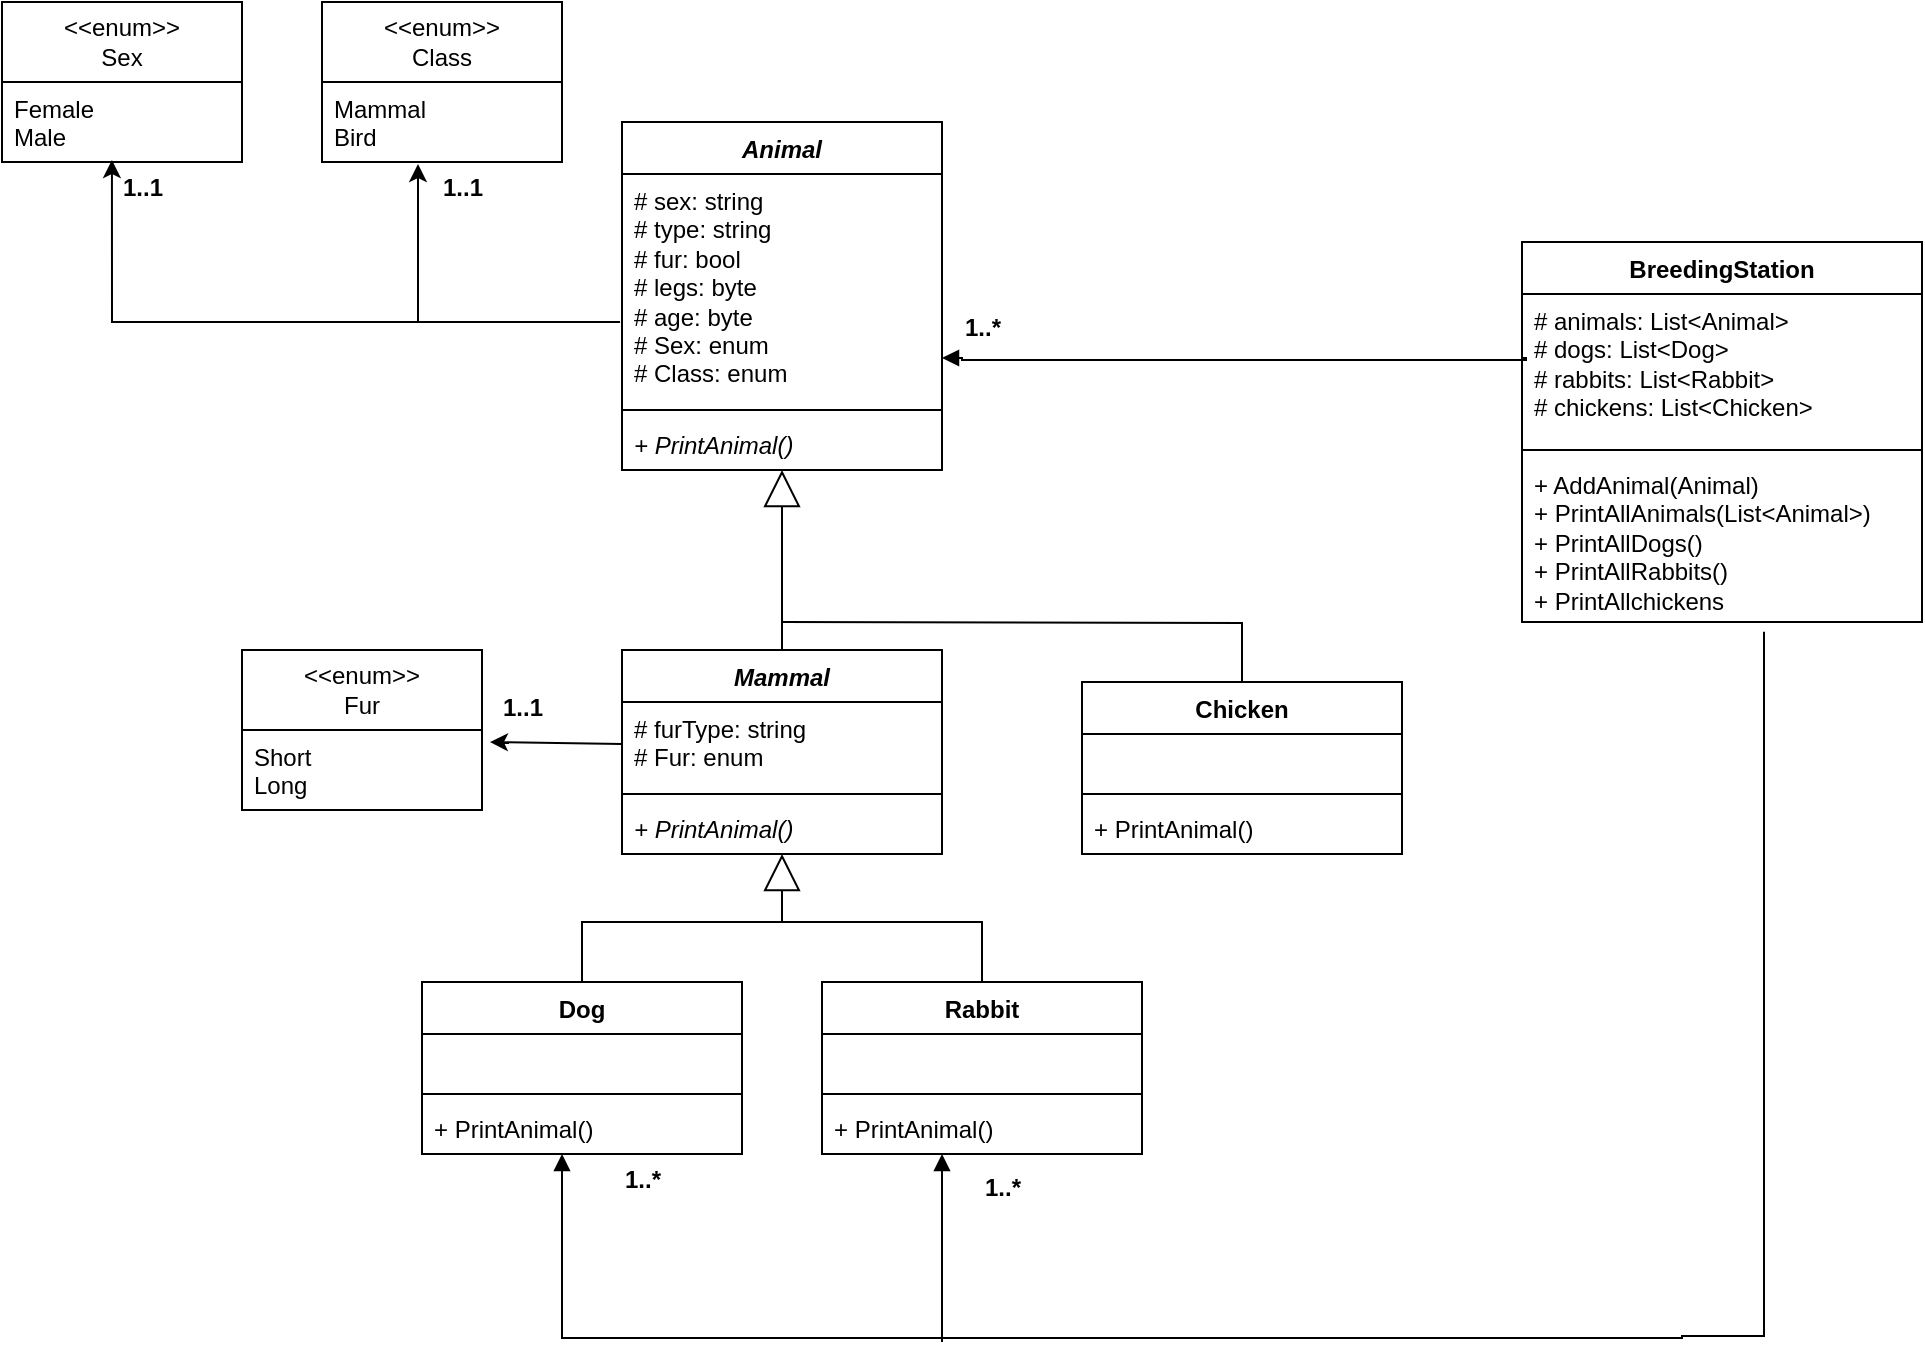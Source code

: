 <mxfile version="21.6.9" type="device">
  <diagram id="C5RBs43oDa-KdzZeNtuy" name="Page-1">
    <mxGraphModel dx="2901" dy="1061" grid="1" gridSize="10" guides="1" tooltips="1" connect="1" arrows="1" fold="1" page="1" pageScale="1" pageWidth="827" pageHeight="1169" math="0" shadow="0">
      <root>
        <mxCell id="WIyWlLk6GJQsqaUBKTNV-0" />
        <mxCell id="WIyWlLk6GJQsqaUBKTNV-1" parent="WIyWlLk6GJQsqaUBKTNV-0" />
        <mxCell id="F7OVti9vhl8IU22amz1F-4" value="&lt;i&gt;Mammal&lt;/i&gt;" style="swimlane;fontStyle=1;align=center;verticalAlign=top;childLayout=stackLayout;horizontal=1;startSize=26;horizontalStack=0;resizeParent=1;resizeParentMax=0;resizeLast=0;collapsible=1;marginBottom=0;whiteSpace=wrap;html=1;" parent="WIyWlLk6GJQsqaUBKTNV-1" vertex="1">
          <mxGeometry x="-450" y="524" width="160" height="102" as="geometry" />
        </mxCell>
        <mxCell id="F7OVti9vhl8IU22amz1F-5" value="&lt;div&gt;# furType: string&lt;/div&gt;&lt;div&gt;# Fur: enum&lt;br&gt;&lt;/div&gt;" style="text;strokeColor=none;fillColor=none;align=left;verticalAlign=top;spacingLeft=4;spacingRight=4;overflow=hidden;rotatable=0;points=[[0,0.5],[1,0.5]];portConstraint=eastwest;whiteSpace=wrap;html=1;" parent="F7OVti9vhl8IU22amz1F-4" vertex="1">
          <mxGeometry y="26" width="160" height="42" as="geometry" />
        </mxCell>
        <mxCell id="F7OVti9vhl8IU22amz1F-6" value="" style="line;strokeWidth=1;fillColor=none;align=left;verticalAlign=middle;spacingTop=-1;spacingLeft=3;spacingRight=3;rotatable=0;labelPosition=right;points=[];portConstraint=eastwest;strokeColor=inherit;" parent="F7OVti9vhl8IU22amz1F-4" vertex="1">
          <mxGeometry y="68" width="160" height="8" as="geometry" />
        </mxCell>
        <mxCell id="F7OVti9vhl8IU22amz1F-7" value="&lt;i&gt;+ PrintAnimal()&lt;/i&gt;" style="text;strokeColor=none;fillColor=none;align=left;verticalAlign=top;spacingLeft=4;spacingRight=4;overflow=hidden;rotatable=0;points=[[0,0.5],[1,0.5]];portConstraint=eastwest;whiteSpace=wrap;html=1;" parent="F7OVti9vhl8IU22amz1F-4" vertex="1">
          <mxGeometry y="76" width="160" height="26" as="geometry" />
        </mxCell>
        <mxCell id="F7OVti9vhl8IU22amz1F-8" value="BreedingStation" style="swimlane;fontStyle=1;align=center;verticalAlign=top;childLayout=stackLayout;horizontal=1;startSize=26;horizontalStack=0;resizeParent=1;resizeParentMax=0;resizeLast=0;collapsible=1;marginBottom=0;whiteSpace=wrap;html=1;" parent="WIyWlLk6GJQsqaUBKTNV-1" vertex="1">
          <mxGeometry y="320" width="200" height="190" as="geometry" />
        </mxCell>
        <mxCell id="F7OVti9vhl8IU22amz1F-9" value="# animals: List&amp;lt;Animal&amp;gt;&lt;br&gt;# dogs: List&amp;lt;Dog&amp;gt;&lt;br&gt;# rabbits: List&amp;lt;Rabbit&amp;gt;&lt;br&gt;# chickens: List&amp;lt;Chicken&amp;gt;" style="text;strokeColor=none;fillColor=none;align=left;verticalAlign=top;spacingLeft=4;spacingRight=4;overflow=hidden;rotatable=0;points=[[0,0.5],[1,0.5]];portConstraint=eastwest;whiteSpace=wrap;html=1;" parent="F7OVti9vhl8IU22amz1F-8" vertex="1">
          <mxGeometry y="26" width="200" height="74" as="geometry" />
        </mxCell>
        <mxCell id="F7OVti9vhl8IU22amz1F-10" value="" style="line;strokeWidth=1;fillColor=none;align=left;verticalAlign=middle;spacingTop=-1;spacingLeft=3;spacingRight=3;rotatable=0;labelPosition=right;points=[];portConstraint=eastwest;strokeColor=inherit;" parent="F7OVti9vhl8IU22amz1F-8" vertex="1">
          <mxGeometry y="100" width="200" height="8" as="geometry" />
        </mxCell>
        <mxCell id="F7OVti9vhl8IU22amz1F-11" value="+ AddAnimal(Animal)&lt;br&gt;&lt;div&gt;+ PrintAllAnimals(List&amp;lt;Animal&amp;gt;)&lt;/div&gt;&lt;div&gt;+ PrintAllDogs()&lt;/div&gt;&lt;div&gt;+ PrintAllRabbits()&lt;/div&gt;&lt;div&gt;+ PrintAllchickens&lt;br&gt;&lt;/div&gt;" style="text;strokeColor=none;fillColor=none;align=left;verticalAlign=top;spacingLeft=4;spacingRight=4;overflow=hidden;rotatable=0;points=[[0,0.5],[1,0.5]];portConstraint=eastwest;whiteSpace=wrap;html=1;" parent="F7OVti9vhl8IU22amz1F-8" vertex="1">
          <mxGeometry y="108" width="200" height="82" as="geometry" />
        </mxCell>
        <mxCell id="F7OVti9vhl8IU22amz1F-12" value="" style="endArrow=block;endSize=16;endFill=0;html=1;rounded=0;exitX=0.5;exitY=0;exitDx=0;exitDy=0;entryX=0.5;entryY=1;entryDx=0;entryDy=0;" parent="WIyWlLk6GJQsqaUBKTNV-1" source="F7OVti9vhl8IU22amz1F-4" target="NXgrYNgoxEBcnvhz99aA-39" edge="1">
          <mxGeometry width="160" relative="1" as="geometry">
            <mxPoint x="-110" y="550" as="sourcePoint" />
            <mxPoint x="-370" y="430" as="targetPoint" />
          </mxGeometry>
        </mxCell>
        <mxCell id="F7OVti9vhl8IU22amz1F-13" value="" style="endArrow=block;endFill=1;html=1;edgeStyle=orthogonalEdgeStyle;align=left;verticalAlign=top;rounded=0;entryX=1;entryY=0.5;entryDx=0;entryDy=0;" parent="WIyWlLk6GJQsqaUBKTNV-1" edge="1">
          <mxGeometry x="-1" relative="1" as="geometry">
            <mxPoint y="378" as="sourcePoint" />
            <mxPoint x="-290" y="378" as="targetPoint" />
            <Array as="points">
              <mxPoint x="2" y="379" />
              <mxPoint x="-280" y="379" />
              <mxPoint x="-280" y="378" />
            </Array>
          </mxGeometry>
        </mxCell>
        <mxCell id="F7OVti9vhl8IU22amz1F-15" value="1..*" style="text;align=center;fontStyle=1;verticalAlign=middle;spacingLeft=3;spacingRight=3;strokeColor=none;rotatable=0;points=[[0,0.5],[1,0.5]];portConstraint=eastwest;html=1;" parent="WIyWlLk6GJQsqaUBKTNV-1" vertex="1">
          <mxGeometry x="-310" y="350" width="80" height="26" as="geometry" />
        </mxCell>
        <mxCell id="F7OVti9vhl8IU22amz1F-16" value="Dog" style="swimlane;fontStyle=1;align=center;verticalAlign=top;childLayout=stackLayout;horizontal=1;startSize=26;horizontalStack=0;resizeParent=1;resizeParentMax=0;resizeLast=0;collapsible=1;marginBottom=0;whiteSpace=wrap;html=1;" parent="WIyWlLk6GJQsqaUBKTNV-1" vertex="1">
          <mxGeometry x="-550" y="690" width="160" height="86" as="geometry" />
        </mxCell>
        <mxCell id="F7OVti9vhl8IU22amz1F-17" value="&amp;nbsp; &amp;nbsp;" style="text;strokeColor=none;fillColor=none;align=left;verticalAlign=top;spacingLeft=4;spacingRight=4;overflow=hidden;rotatable=0;points=[[0,0.5],[1,0.5]];portConstraint=eastwest;whiteSpace=wrap;html=1;" parent="F7OVti9vhl8IU22amz1F-16" vertex="1">
          <mxGeometry y="26" width="160" height="26" as="geometry" />
        </mxCell>
        <mxCell id="F7OVti9vhl8IU22amz1F-18" value="" style="line;strokeWidth=1;fillColor=none;align=left;verticalAlign=middle;spacingTop=-1;spacingLeft=3;spacingRight=3;rotatable=0;labelPosition=right;points=[];portConstraint=eastwest;strokeColor=inherit;" parent="F7OVti9vhl8IU22amz1F-16" vertex="1">
          <mxGeometry y="52" width="160" height="8" as="geometry" />
        </mxCell>
        <mxCell id="F7OVti9vhl8IU22amz1F-19" value="+ PrintAnimal()" style="text;strokeColor=none;fillColor=none;align=left;verticalAlign=top;spacingLeft=4;spacingRight=4;overflow=hidden;rotatable=0;points=[[0,0.5],[1,0.5]];portConstraint=eastwest;whiteSpace=wrap;html=1;" parent="F7OVti9vhl8IU22amz1F-16" vertex="1">
          <mxGeometry y="60" width="160" height="26" as="geometry" />
        </mxCell>
        <mxCell id="F7OVti9vhl8IU22amz1F-20" value="Rabbit" style="swimlane;fontStyle=1;align=center;verticalAlign=top;childLayout=stackLayout;horizontal=1;startSize=26;horizontalStack=0;resizeParent=1;resizeParentMax=0;resizeLast=0;collapsible=1;marginBottom=0;whiteSpace=wrap;html=1;" parent="WIyWlLk6GJQsqaUBKTNV-1" vertex="1">
          <mxGeometry x="-350" y="690" width="160" height="86" as="geometry" />
        </mxCell>
        <mxCell id="F7OVti9vhl8IU22amz1F-21" value="&amp;nbsp; &amp;nbsp;" style="text;strokeColor=none;fillColor=none;align=left;verticalAlign=top;spacingLeft=4;spacingRight=4;overflow=hidden;rotatable=0;points=[[0,0.5],[1,0.5]];portConstraint=eastwest;whiteSpace=wrap;html=1;" parent="F7OVti9vhl8IU22amz1F-20" vertex="1">
          <mxGeometry y="26" width="160" height="26" as="geometry" />
        </mxCell>
        <mxCell id="F7OVti9vhl8IU22amz1F-22" value="" style="line;strokeWidth=1;fillColor=none;align=left;verticalAlign=middle;spacingTop=-1;spacingLeft=3;spacingRight=3;rotatable=0;labelPosition=right;points=[];portConstraint=eastwest;strokeColor=inherit;" parent="F7OVti9vhl8IU22amz1F-20" vertex="1">
          <mxGeometry y="52" width="160" height="8" as="geometry" />
        </mxCell>
        <mxCell id="F7OVti9vhl8IU22amz1F-23" value="+ PrintAnimal()" style="text;strokeColor=none;fillColor=none;align=left;verticalAlign=top;spacingLeft=4;spacingRight=4;overflow=hidden;rotatable=0;points=[[0,0.5],[1,0.5]];portConstraint=eastwest;whiteSpace=wrap;html=1;" parent="F7OVti9vhl8IU22amz1F-20" vertex="1">
          <mxGeometry y="60" width="160" height="26" as="geometry" />
        </mxCell>
        <mxCell id="F7OVti9vhl8IU22amz1F-24" value="" style="endArrow=none;html=1;edgeStyle=orthogonalEdgeStyle;rounded=0;exitX=0.5;exitY=0;exitDx=0;exitDy=0;entryX=0.5;entryY=0;entryDx=0;entryDy=0;" parent="WIyWlLk6GJQsqaUBKTNV-1" source="F7OVti9vhl8IU22amz1F-16" target="F7OVti9vhl8IU22amz1F-20" edge="1">
          <mxGeometry relative="1" as="geometry">
            <mxPoint x="-470" y="670" as="sourcePoint" />
            <mxPoint x="-270" y="670" as="targetPoint" />
            <Array as="points">
              <mxPoint x="-470" y="660" />
              <mxPoint x="-270" y="660" />
            </Array>
          </mxGeometry>
        </mxCell>
        <mxCell id="F7OVti9vhl8IU22amz1F-27" value="" style="endArrow=block;endSize=16;endFill=0;html=1;rounded=0;" parent="WIyWlLk6GJQsqaUBKTNV-1" target="F7OVti9vhl8IU22amz1F-7" edge="1">
          <mxGeometry width="160" relative="1" as="geometry">
            <mxPoint x="-370" y="660" as="sourcePoint" />
            <mxPoint x="-360" y="474" as="targetPoint" />
          </mxGeometry>
        </mxCell>
        <mxCell id="F7OVti9vhl8IU22amz1F-29" value="Chicken" style="swimlane;fontStyle=1;align=center;verticalAlign=top;childLayout=stackLayout;horizontal=1;startSize=26;horizontalStack=0;resizeParent=1;resizeParentMax=0;resizeLast=0;collapsible=1;marginBottom=0;whiteSpace=wrap;html=1;" parent="WIyWlLk6GJQsqaUBKTNV-1" vertex="1">
          <mxGeometry x="-220" y="540" width="160" height="86" as="geometry" />
        </mxCell>
        <mxCell id="F7OVti9vhl8IU22amz1F-30" value="&amp;nbsp; &amp;nbsp;" style="text;strokeColor=none;fillColor=none;align=left;verticalAlign=top;spacingLeft=4;spacingRight=4;overflow=hidden;rotatable=0;points=[[0,0.5],[1,0.5]];portConstraint=eastwest;whiteSpace=wrap;html=1;" parent="F7OVti9vhl8IU22amz1F-29" vertex="1">
          <mxGeometry y="26" width="160" height="26" as="geometry" />
        </mxCell>
        <mxCell id="F7OVti9vhl8IU22amz1F-31" value="" style="line;strokeWidth=1;fillColor=none;align=left;verticalAlign=middle;spacingTop=-1;spacingLeft=3;spacingRight=3;rotatable=0;labelPosition=right;points=[];portConstraint=eastwest;strokeColor=inherit;" parent="F7OVti9vhl8IU22amz1F-29" vertex="1">
          <mxGeometry y="52" width="160" height="8" as="geometry" />
        </mxCell>
        <mxCell id="F7OVti9vhl8IU22amz1F-32" value="+ PrintAnimal()" style="text;strokeColor=none;fillColor=none;align=left;verticalAlign=top;spacingLeft=4;spacingRight=4;overflow=hidden;rotatable=0;points=[[0,0.5],[1,0.5]];portConstraint=eastwest;whiteSpace=wrap;html=1;" parent="F7OVti9vhl8IU22amz1F-29" vertex="1">
          <mxGeometry y="60" width="160" height="26" as="geometry" />
        </mxCell>
        <mxCell id="F7OVti9vhl8IU22amz1F-33" value="" style="endArrow=none;html=1;edgeStyle=orthogonalEdgeStyle;rounded=0;entryX=0.5;entryY=0;entryDx=0;entryDy=0;" parent="WIyWlLk6GJQsqaUBKTNV-1" target="F7OVti9vhl8IU22amz1F-29" edge="1">
          <mxGeometry relative="1" as="geometry">
            <mxPoint x="-370" y="510" as="sourcePoint" />
            <mxPoint y="490" as="targetPoint" />
          </mxGeometry>
        </mxCell>
        <mxCell id="NXgrYNgoxEBcnvhz99aA-3" value="" style="endArrow=block;endFill=1;html=1;edgeStyle=orthogonalEdgeStyle;align=left;verticalAlign=top;rounded=0;exitX=0.605;exitY=1.06;exitDx=0;exitDy=0;exitPerimeter=0;" edge="1" parent="WIyWlLk6GJQsqaUBKTNV-1" source="F7OVti9vhl8IU22amz1F-11">
          <mxGeometry x="-1" relative="1" as="geometry">
            <mxPoint x="120" y="867" as="sourcePoint" />
            <mxPoint x="-480" y="776" as="targetPoint" />
            <Array as="points">
              <mxPoint x="121" y="867" />
              <mxPoint x="80" y="867" />
              <mxPoint x="80" y="868" />
              <mxPoint x="-480" y="868" />
            </Array>
          </mxGeometry>
        </mxCell>
        <mxCell id="NXgrYNgoxEBcnvhz99aA-5" value="1..*" style="text;align=center;fontStyle=1;verticalAlign=middle;spacingLeft=3;spacingRight=3;strokeColor=none;rotatable=0;points=[[0,0.5],[1,0.5]];portConstraint=eastwest;html=1;" vertex="1" parent="WIyWlLk6GJQsqaUBKTNV-1">
          <mxGeometry x="-480" y="776" width="80" height="26" as="geometry" />
        </mxCell>
        <mxCell id="NXgrYNgoxEBcnvhz99aA-6" value="" style="endArrow=block;endFill=1;html=1;edgeStyle=orthogonalEdgeStyle;align=left;verticalAlign=top;rounded=0;entryX=0.431;entryY=1.038;entryDx=0;entryDy=0;entryPerimeter=0;" edge="1" parent="WIyWlLk6GJQsqaUBKTNV-1">
          <mxGeometry x="-1" relative="1" as="geometry">
            <mxPoint x="-290" y="870" as="sourcePoint" />
            <mxPoint x="-290.0" y="775.998" as="targetPoint" />
            <Array as="points">
              <mxPoint x="-290" y="857" />
            </Array>
          </mxGeometry>
        </mxCell>
        <mxCell id="NXgrYNgoxEBcnvhz99aA-8" value="1..*" style="text;align=center;fontStyle=1;verticalAlign=middle;spacingLeft=3;spacingRight=3;strokeColor=none;rotatable=0;points=[[0,0.5],[1,0.5]];portConstraint=eastwest;html=1;" vertex="1" parent="WIyWlLk6GJQsqaUBKTNV-1">
          <mxGeometry x="-300" y="780" width="80" height="26" as="geometry" />
        </mxCell>
        <mxCell id="NXgrYNgoxEBcnvhz99aA-17" value="&lt;div&gt;&amp;lt;&amp;lt;enum&amp;gt;&amp;gt;&lt;/div&gt;&lt;div&gt;Sex&lt;br&gt;&lt;/div&gt;" style="html=1;whiteSpace=wrap;" vertex="1" parent="WIyWlLk6GJQsqaUBKTNV-1">
          <mxGeometry x="-760" y="200" width="120" height="40" as="geometry" />
        </mxCell>
        <mxCell id="NXgrYNgoxEBcnvhz99aA-18" value="&lt;div&gt;&amp;lt;&amp;lt;enum&amp;gt;&amp;gt;&lt;/div&gt;&lt;div&gt;Fur&lt;br&gt;&lt;/div&gt;" style="html=1;whiteSpace=wrap;" vertex="1" parent="WIyWlLk6GJQsqaUBKTNV-1">
          <mxGeometry x="-640" y="524" width="120" height="40" as="geometry" />
        </mxCell>
        <mxCell id="NXgrYNgoxEBcnvhz99aA-19" value="&lt;div&gt;&amp;lt;&amp;lt;enum&amp;gt;&amp;gt;&lt;/div&gt;&lt;div&gt;Class&lt;br&gt;&lt;/div&gt;" style="html=1;whiteSpace=wrap;" vertex="1" parent="WIyWlLk6GJQsqaUBKTNV-1">
          <mxGeometry x="-600" y="200" width="120" height="40" as="geometry" />
        </mxCell>
        <mxCell id="NXgrYNgoxEBcnvhz99aA-21" value="&lt;div&gt;Female&lt;/div&gt;&lt;div&gt;Male&lt;br&gt;&lt;/div&gt;" style="text;strokeColor=default;fillColor=none;align=left;verticalAlign=top;spacingLeft=4;spacingRight=4;overflow=hidden;rotatable=0;points=[[0,0.5],[1,0.5]];portConstraint=eastwest;whiteSpace=wrap;html=1;" vertex="1" parent="WIyWlLk6GJQsqaUBKTNV-1">
          <mxGeometry x="-760" y="240" width="120" height="40" as="geometry" />
        </mxCell>
        <mxCell id="NXgrYNgoxEBcnvhz99aA-27" value="&lt;div&gt;Mammal&lt;/div&gt;&lt;div&gt;Bird&lt;br&gt;&lt;/div&gt;" style="text;strokeColor=default;fillColor=none;align=left;verticalAlign=top;spacingLeft=4;spacingRight=4;overflow=hidden;rotatable=0;points=[[0,0.5],[1,0.5]];portConstraint=eastwest;whiteSpace=wrap;html=1;" vertex="1" parent="WIyWlLk6GJQsqaUBKTNV-1">
          <mxGeometry x="-600" y="240" width="120" height="40" as="geometry" />
        </mxCell>
        <mxCell id="NXgrYNgoxEBcnvhz99aA-28" value="&lt;div&gt;Short&lt;/div&gt;&lt;div&gt;Long&lt;br&gt;&lt;/div&gt;" style="text;strokeColor=default;fillColor=none;align=left;verticalAlign=top;spacingLeft=4;spacingRight=4;overflow=hidden;rotatable=0;points=[[0,0.5],[1,0.5]];portConstraint=eastwest;whiteSpace=wrap;html=1;" vertex="1" parent="WIyWlLk6GJQsqaUBKTNV-1">
          <mxGeometry x="-640" y="564" width="120" height="40" as="geometry" />
        </mxCell>
        <mxCell id="NXgrYNgoxEBcnvhz99aA-31" value="" style="endArrow=classic;html=1;rounded=0;entryX=0.458;entryY=0.975;entryDx=0;entryDy=0;entryPerimeter=0;exitX=-0.006;exitY=0.333;exitDx=0;exitDy=0;exitPerimeter=0;" edge="1" parent="WIyWlLk6GJQsqaUBKTNV-1" target="NXgrYNgoxEBcnvhz99aA-21">
          <mxGeometry width="50" height="50" relative="1" as="geometry">
            <mxPoint x="-450.96" y="359.964" as="sourcePoint" />
            <mxPoint x="-620" y="380" as="targetPoint" />
            <Array as="points">
              <mxPoint x="-705" y="360" />
            </Array>
          </mxGeometry>
        </mxCell>
        <mxCell id="NXgrYNgoxEBcnvhz99aA-32" value="" style="endArrow=classic;html=1;rounded=0;entryX=0.4;entryY=1.025;entryDx=0;entryDy=0;entryPerimeter=0;" edge="1" parent="WIyWlLk6GJQsqaUBKTNV-1" target="NXgrYNgoxEBcnvhz99aA-27">
          <mxGeometry width="50" height="50" relative="1" as="geometry">
            <mxPoint x="-552" y="360" as="sourcePoint" />
            <mxPoint x="-530" y="400" as="targetPoint" />
          </mxGeometry>
        </mxCell>
        <mxCell id="NXgrYNgoxEBcnvhz99aA-33" value="1..1" style="text;align=center;fontStyle=1;verticalAlign=middle;spacingLeft=3;spacingRight=3;strokeColor=none;rotatable=0;points=[[0,0.5],[1,0.5]];portConstraint=eastwest;html=1;" vertex="1" parent="WIyWlLk6GJQsqaUBKTNV-1">
          <mxGeometry x="-730" y="280" width="80" height="26" as="geometry" />
        </mxCell>
        <mxCell id="NXgrYNgoxEBcnvhz99aA-34" value="1..1" style="text;align=center;fontStyle=1;verticalAlign=middle;spacingLeft=3;spacingRight=3;strokeColor=none;rotatable=0;points=[[0,0.5],[1,0.5]];portConstraint=eastwest;html=1;" vertex="1" parent="WIyWlLk6GJQsqaUBKTNV-1">
          <mxGeometry x="-570" y="280" width="80" height="26" as="geometry" />
        </mxCell>
        <mxCell id="NXgrYNgoxEBcnvhz99aA-36" value="" style="endArrow=classic;html=1;rounded=0;entryX=1.033;entryY=0.15;entryDx=0;entryDy=0;entryPerimeter=0;exitX=0;exitY=0.5;exitDx=0;exitDy=0;" edge="1" parent="WIyWlLk6GJQsqaUBKTNV-1" source="F7OVti9vhl8IU22amz1F-5" target="NXgrYNgoxEBcnvhz99aA-28">
          <mxGeometry width="50" height="50" relative="1" as="geometry">
            <mxPoint x="-500" y="614" as="sourcePoint" />
            <mxPoint x="-450" y="564" as="targetPoint" />
          </mxGeometry>
        </mxCell>
        <mxCell id="NXgrYNgoxEBcnvhz99aA-37" value="1..1" style="text;align=center;fontStyle=1;verticalAlign=middle;spacingLeft=3;spacingRight=3;strokeColor=none;rotatable=0;points=[[0,0.5],[1,0.5]];portConstraint=eastwest;html=1;" vertex="1" parent="WIyWlLk6GJQsqaUBKTNV-1">
          <mxGeometry x="-540" y="540" width="80" height="26" as="geometry" />
        </mxCell>
        <mxCell id="NXgrYNgoxEBcnvhz99aA-39" value="&lt;i&gt;Animal&lt;/i&gt;" style="swimlane;fontStyle=1;align=center;verticalAlign=top;childLayout=stackLayout;horizontal=1;startSize=26;horizontalStack=0;resizeParent=1;resizeParentMax=0;resizeLast=0;collapsible=1;marginBottom=0;whiteSpace=wrap;html=1;" vertex="1" parent="WIyWlLk6GJQsqaUBKTNV-1">
          <mxGeometry x="-450" y="260" width="160" height="174" as="geometry" />
        </mxCell>
        <mxCell id="NXgrYNgoxEBcnvhz99aA-40" value="# sex: string&lt;br&gt;# type: string&lt;br style=&quot;border-color: var(--border-color);&quot;&gt;# fur: bool&lt;br&gt;# legs: byte&lt;br&gt;&lt;div&gt;# age: byte&lt;/div&gt;&lt;div&gt;# Sex: enum&lt;/div&gt;&lt;div&gt;# Class: enum&lt;br&gt;&lt;/div&gt;" style="text;strokeColor=none;fillColor=none;align=left;verticalAlign=top;spacingLeft=4;spacingRight=4;overflow=hidden;rotatable=0;points=[[0,0.5],[1,0.5]];portConstraint=eastwest;whiteSpace=wrap;html=1;" vertex="1" parent="NXgrYNgoxEBcnvhz99aA-39">
          <mxGeometry y="26" width="160" height="114" as="geometry" />
        </mxCell>
        <mxCell id="NXgrYNgoxEBcnvhz99aA-41" value="" style="line;strokeWidth=1;fillColor=none;align=left;verticalAlign=middle;spacingTop=-1;spacingLeft=3;spacingRight=3;rotatable=0;labelPosition=right;points=[];portConstraint=eastwest;strokeColor=inherit;" vertex="1" parent="NXgrYNgoxEBcnvhz99aA-39">
          <mxGeometry y="140" width="160" height="8" as="geometry" />
        </mxCell>
        <mxCell id="NXgrYNgoxEBcnvhz99aA-42" value="&lt;i&gt;+ PrintAnimal()&lt;br&gt;&lt;/i&gt;" style="text;strokeColor=none;fillColor=none;align=left;verticalAlign=top;spacingLeft=4;spacingRight=4;overflow=hidden;rotatable=0;points=[[0,0.5],[1,0.5]];portConstraint=eastwest;whiteSpace=wrap;html=1;" vertex="1" parent="NXgrYNgoxEBcnvhz99aA-39">
          <mxGeometry y="148" width="160" height="26" as="geometry" />
        </mxCell>
      </root>
    </mxGraphModel>
  </diagram>
</mxfile>
